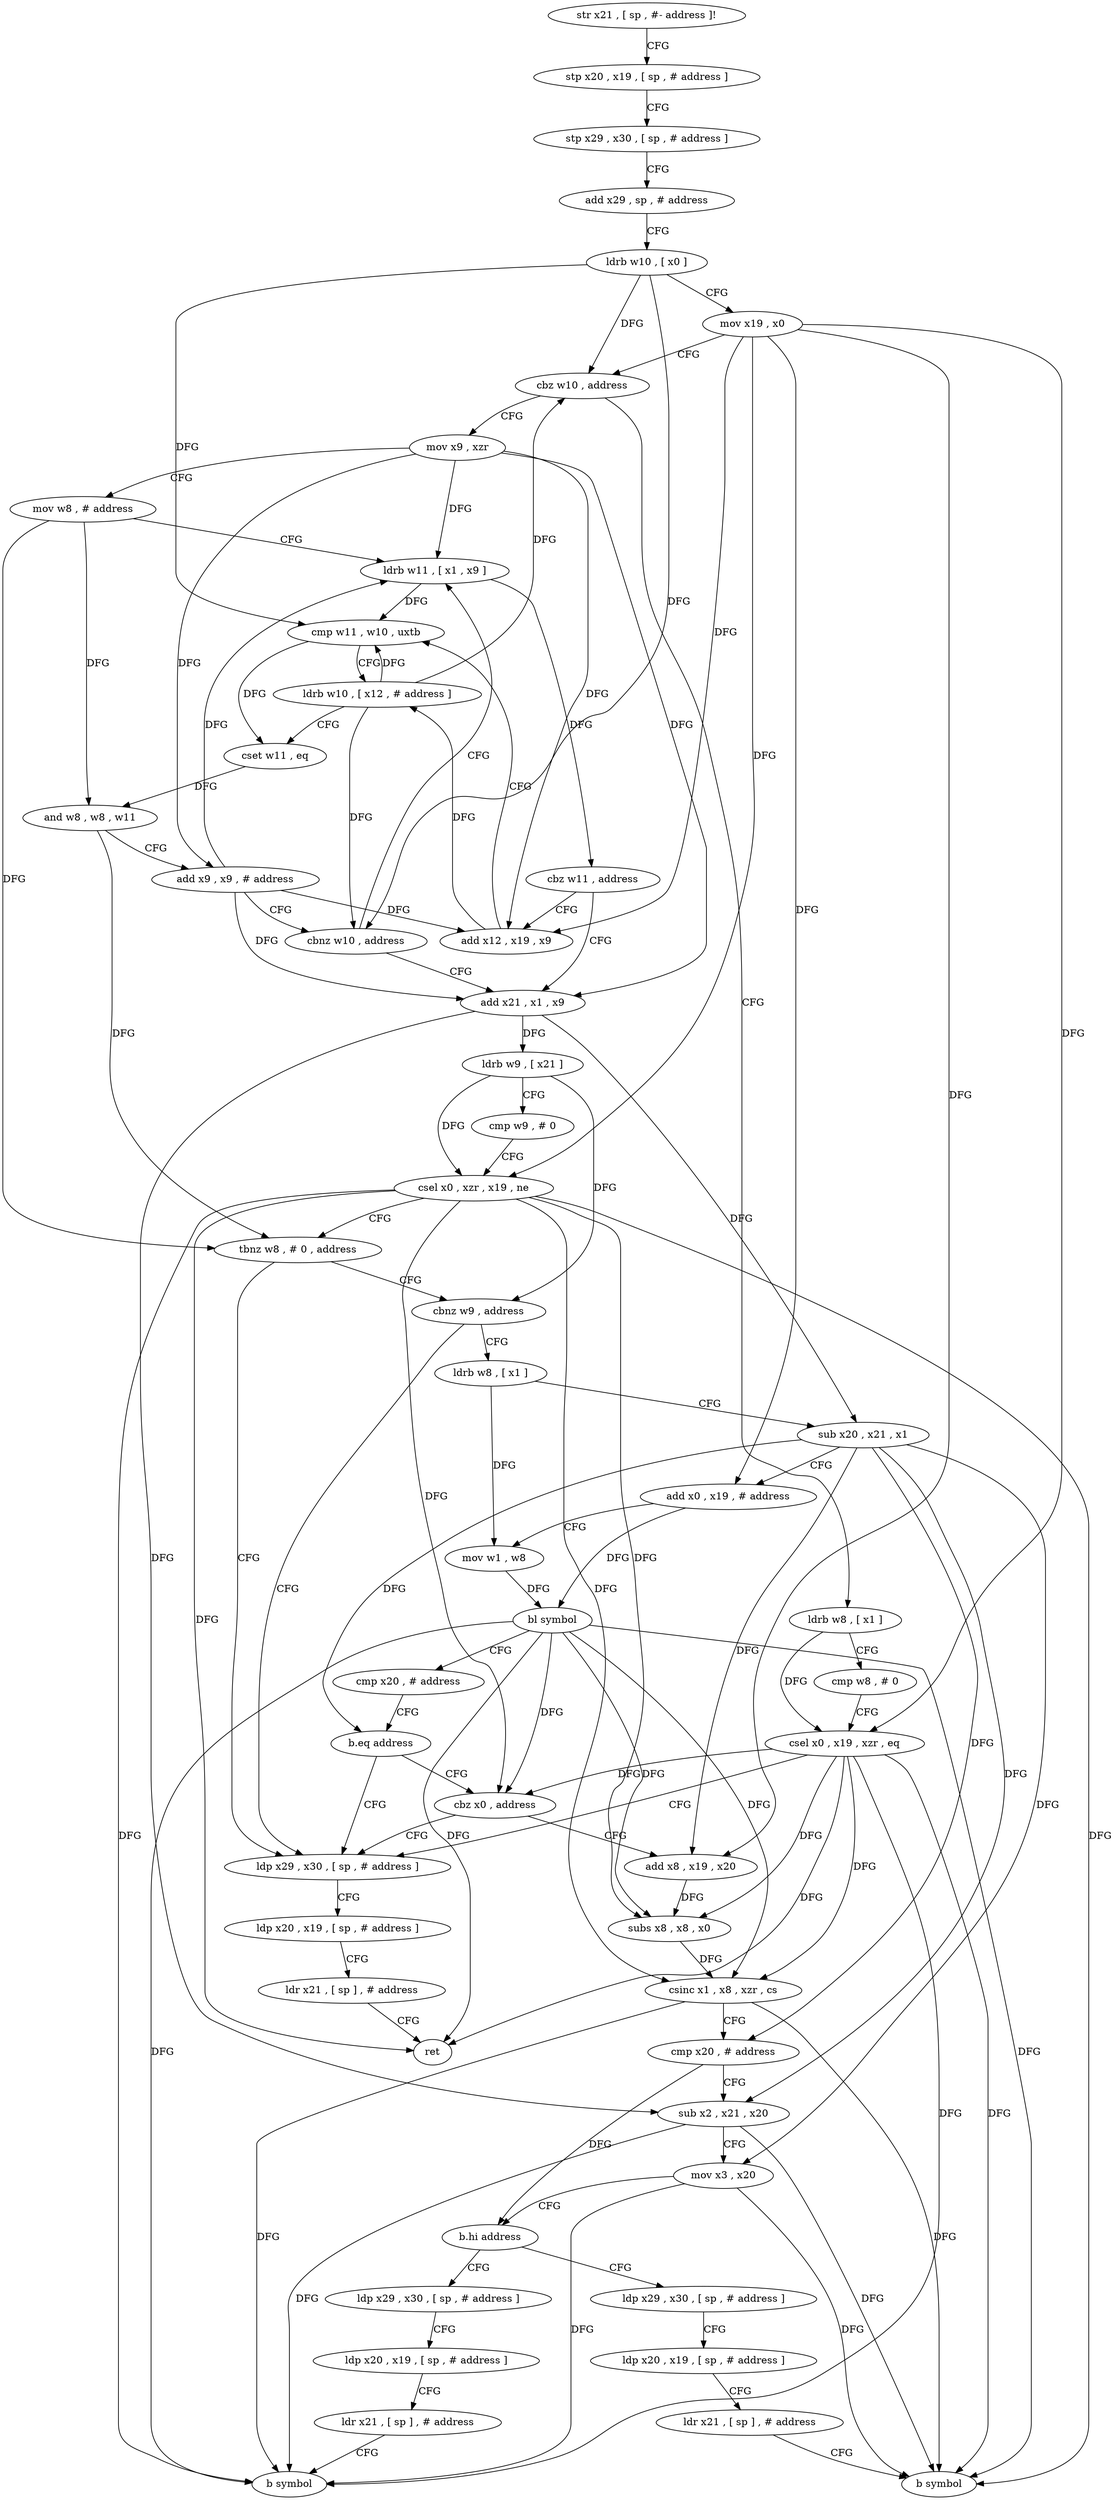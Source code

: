 digraph "func" {
"4215764" [label = "str x21 , [ sp , #- address ]!" ]
"4215768" [label = "stp x20 , x19 , [ sp , # address ]" ]
"4215772" [label = "stp x29 , x30 , [ sp , # address ]" ]
"4215776" [label = "add x29 , sp , # address" ]
"4215780" [label = "ldrb w10 , [ x0 ]" ]
"4215784" [label = "mov x19 , x0" ]
"4215788" [label = "cbz w10 , address" ]
"4215936" [label = "ldrb w8 , [ x1 ]" ]
"4215792" [label = "mov x9 , xzr" ]
"4215940" [label = "cmp w8 , # 0" ]
"4215944" [label = "csel x0 , x19 , xzr , eq" ]
"4215948" [label = "ldp x29 , x30 , [ sp , # address ]" ]
"4215796" [label = "mov w8 , # address" ]
"4215800" [label = "ldrb w11 , [ x1 , x9 ]" ]
"4215836" [label = "add x21 , x1 , x9" ]
"4215840" [label = "ldrb w9 , [ x21 ]" ]
"4215844" [label = "cmp w9 , # 0" ]
"4215848" [label = "csel x0 , xzr , x19 , ne" ]
"4215852" [label = "tbnz w8 , # 0 , address" ]
"4215856" [label = "cbnz w9 , address" ]
"4215808" [label = "add x12 , x19 , x9" ]
"4215812" [label = "cmp w11 , w10 , uxtb" ]
"4215816" [label = "ldrb w10 , [ x12 , # address ]" ]
"4215820" [label = "cset w11 , eq" ]
"4215824" [label = "and w8 , w8 , w11" ]
"4215828" [label = "add x9 , x9 , # address" ]
"4215832" [label = "cbnz w10 , address" ]
"4215952" [label = "ldp x20 , x19 , [ sp , # address ]" ]
"4215956" [label = "ldr x21 , [ sp ] , # address" ]
"4215960" [label = "ret" ]
"4215860" [label = "ldrb w8 , [ x1 ]" ]
"4215804" [label = "cbz w11 , address" ]
"4215864" [label = "sub x20 , x21 , x1" ]
"4215868" [label = "add x0 , x19 , # address" ]
"4215872" [label = "mov w1 , w8" ]
"4215876" [label = "bl symbol" ]
"4215880" [label = "cmp x20 , # address" ]
"4215884" [label = "b.eq address" ]
"4215888" [label = "cbz x0 , address" ]
"4215892" [label = "add x8 , x19 , x20" ]
"4215896" [label = "subs x8 , x8 , x0" ]
"4215900" [label = "csinc x1 , x8 , xzr , cs" ]
"4215904" [label = "cmp x20 , # address" ]
"4215908" [label = "sub x2 , x21 , x20" ]
"4215912" [label = "mov x3 , x20" ]
"4215916" [label = "b.hi address" ]
"4215964" [label = "ldp x29 , x30 , [ sp , # address ]" ]
"4215920" [label = "ldp x29 , x30 , [ sp , # address ]" ]
"4215968" [label = "ldp x20 , x19 , [ sp , # address ]" ]
"4215972" [label = "ldr x21 , [ sp ] , # address" ]
"4215976" [label = "b symbol" ]
"4215924" [label = "ldp x20 , x19 , [ sp , # address ]" ]
"4215928" [label = "ldr x21 , [ sp ] , # address" ]
"4215932" [label = "b symbol" ]
"4215764" -> "4215768" [ label = "CFG" ]
"4215768" -> "4215772" [ label = "CFG" ]
"4215772" -> "4215776" [ label = "CFG" ]
"4215776" -> "4215780" [ label = "CFG" ]
"4215780" -> "4215784" [ label = "CFG" ]
"4215780" -> "4215788" [ label = "DFG" ]
"4215780" -> "4215812" [ label = "DFG" ]
"4215780" -> "4215832" [ label = "DFG" ]
"4215784" -> "4215788" [ label = "CFG" ]
"4215784" -> "4215944" [ label = "DFG" ]
"4215784" -> "4215808" [ label = "DFG" ]
"4215784" -> "4215848" [ label = "DFG" ]
"4215784" -> "4215868" [ label = "DFG" ]
"4215784" -> "4215892" [ label = "DFG" ]
"4215788" -> "4215936" [ label = "CFG" ]
"4215788" -> "4215792" [ label = "CFG" ]
"4215936" -> "4215940" [ label = "CFG" ]
"4215936" -> "4215944" [ label = "DFG" ]
"4215792" -> "4215796" [ label = "CFG" ]
"4215792" -> "4215800" [ label = "DFG" ]
"4215792" -> "4215836" [ label = "DFG" ]
"4215792" -> "4215808" [ label = "DFG" ]
"4215792" -> "4215828" [ label = "DFG" ]
"4215940" -> "4215944" [ label = "CFG" ]
"4215944" -> "4215948" [ label = "CFG" ]
"4215944" -> "4215960" [ label = "DFG" ]
"4215944" -> "4215888" [ label = "DFG" ]
"4215944" -> "4215896" [ label = "DFG" ]
"4215944" -> "4215900" [ label = "DFG" ]
"4215944" -> "4215976" [ label = "DFG" ]
"4215944" -> "4215932" [ label = "DFG" ]
"4215948" -> "4215952" [ label = "CFG" ]
"4215796" -> "4215800" [ label = "CFG" ]
"4215796" -> "4215852" [ label = "DFG" ]
"4215796" -> "4215824" [ label = "DFG" ]
"4215800" -> "4215804" [ label = "DFG" ]
"4215800" -> "4215812" [ label = "DFG" ]
"4215836" -> "4215840" [ label = "DFG" ]
"4215836" -> "4215864" [ label = "DFG" ]
"4215836" -> "4215908" [ label = "DFG" ]
"4215840" -> "4215844" [ label = "CFG" ]
"4215840" -> "4215848" [ label = "DFG" ]
"4215840" -> "4215856" [ label = "DFG" ]
"4215844" -> "4215848" [ label = "CFG" ]
"4215848" -> "4215852" [ label = "CFG" ]
"4215848" -> "4215960" [ label = "DFG" ]
"4215848" -> "4215888" [ label = "DFG" ]
"4215848" -> "4215896" [ label = "DFG" ]
"4215848" -> "4215900" [ label = "DFG" ]
"4215848" -> "4215976" [ label = "DFG" ]
"4215848" -> "4215932" [ label = "DFG" ]
"4215852" -> "4215948" [ label = "CFG" ]
"4215852" -> "4215856" [ label = "CFG" ]
"4215856" -> "4215948" [ label = "CFG" ]
"4215856" -> "4215860" [ label = "CFG" ]
"4215808" -> "4215812" [ label = "CFG" ]
"4215808" -> "4215816" [ label = "DFG" ]
"4215812" -> "4215816" [ label = "CFG" ]
"4215812" -> "4215820" [ label = "DFG" ]
"4215816" -> "4215820" [ label = "CFG" ]
"4215816" -> "4215788" [ label = "DFG" ]
"4215816" -> "4215812" [ label = "DFG" ]
"4215816" -> "4215832" [ label = "DFG" ]
"4215820" -> "4215824" [ label = "DFG" ]
"4215824" -> "4215828" [ label = "CFG" ]
"4215824" -> "4215852" [ label = "DFG" ]
"4215828" -> "4215832" [ label = "CFG" ]
"4215828" -> "4215800" [ label = "DFG" ]
"4215828" -> "4215836" [ label = "DFG" ]
"4215828" -> "4215808" [ label = "DFG" ]
"4215832" -> "4215800" [ label = "CFG" ]
"4215832" -> "4215836" [ label = "CFG" ]
"4215952" -> "4215956" [ label = "CFG" ]
"4215956" -> "4215960" [ label = "CFG" ]
"4215860" -> "4215864" [ label = "CFG" ]
"4215860" -> "4215872" [ label = "DFG" ]
"4215804" -> "4215836" [ label = "CFG" ]
"4215804" -> "4215808" [ label = "CFG" ]
"4215864" -> "4215868" [ label = "CFG" ]
"4215864" -> "4215884" [ label = "DFG" ]
"4215864" -> "4215892" [ label = "DFG" ]
"4215864" -> "4215904" [ label = "DFG" ]
"4215864" -> "4215908" [ label = "DFG" ]
"4215864" -> "4215912" [ label = "DFG" ]
"4215868" -> "4215872" [ label = "CFG" ]
"4215868" -> "4215876" [ label = "DFG" ]
"4215872" -> "4215876" [ label = "DFG" ]
"4215876" -> "4215880" [ label = "CFG" ]
"4215876" -> "4215960" [ label = "DFG" ]
"4215876" -> "4215888" [ label = "DFG" ]
"4215876" -> "4215896" [ label = "DFG" ]
"4215876" -> "4215900" [ label = "DFG" ]
"4215876" -> "4215976" [ label = "DFG" ]
"4215876" -> "4215932" [ label = "DFG" ]
"4215880" -> "4215884" [ label = "CFG" ]
"4215884" -> "4215948" [ label = "CFG" ]
"4215884" -> "4215888" [ label = "CFG" ]
"4215888" -> "4215948" [ label = "CFG" ]
"4215888" -> "4215892" [ label = "CFG" ]
"4215892" -> "4215896" [ label = "DFG" ]
"4215896" -> "4215900" [ label = "DFG" ]
"4215900" -> "4215904" [ label = "CFG" ]
"4215900" -> "4215976" [ label = "DFG" ]
"4215900" -> "4215932" [ label = "DFG" ]
"4215904" -> "4215908" [ label = "CFG" ]
"4215904" -> "4215916" [ label = "DFG" ]
"4215908" -> "4215912" [ label = "CFG" ]
"4215908" -> "4215976" [ label = "DFG" ]
"4215908" -> "4215932" [ label = "DFG" ]
"4215912" -> "4215916" [ label = "CFG" ]
"4215912" -> "4215976" [ label = "DFG" ]
"4215912" -> "4215932" [ label = "DFG" ]
"4215916" -> "4215964" [ label = "CFG" ]
"4215916" -> "4215920" [ label = "CFG" ]
"4215964" -> "4215968" [ label = "CFG" ]
"4215920" -> "4215924" [ label = "CFG" ]
"4215968" -> "4215972" [ label = "CFG" ]
"4215972" -> "4215976" [ label = "CFG" ]
"4215924" -> "4215928" [ label = "CFG" ]
"4215928" -> "4215932" [ label = "CFG" ]
}
